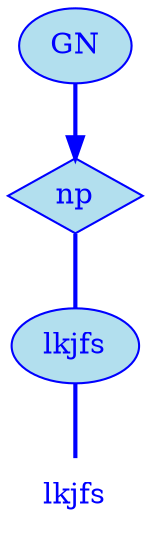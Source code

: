 digraph g {
	graph [bb="0,0,60,252"];
	node [label="\N"];
	graph [_draw_="c 5 -white C 5 -white P 4 0 0 0 252 60 252 60 0 ",
		xdotversion="1.2"];
	"mc1s1_t1#token84" [label=lkjfs, shape=plaintext, fillcolor=lightblue2, fontcolor=blue, pos="30,18", width="0.75", height="0.50", _ldraw_="F 14.000000 11 -Times-Roman c 4 -blue T 30 13 0 27 5 -lkjfs "];
	"mc1s1_W1#wordmc1s1_t1#token" [label=lkjfs, shape=ellipse, fillcolor=lightblue2, fontcolor=blue, pos="30,90", width="0.83", height="0.50", color=blue, style=filled, _draw_="S 6 -filled c 4 -blue C 10 -lightblue2 E 30 90 30 18 ", _ldraw_="F 14.000000 11 -Times-Roman c 4 -blue T 30 85 0 27 5 -lkjfs "];
	"mc1s1_P13#pos" [label=np, shape=diamond, fillcolor=lightblue2, fontcolor=blue, pos="30,162", width="0.75", height="0.50", color=blue, style=filled, _draw_="S 6 -filled c 4 -blue C 10 -lightblue2 P 4 30 180 3 162 30 144 57 162 ", _ldraw_="F 14.000000 11 -Times-Roman c 4 -blue T 30 157 0 17 2 -np "];
	"mc1s1_chk0#chunk" [label=GN, fillcolor=lightblue2, fontcolor=blue, pos="30,234", width="0.75", height="0.50", color=blue, style=filled, arrowhead=doubleoctagon, _draw_="S 6 -filled c 4 -blue C 10 -lightblue2 E 30 234 27 18 ", _ldraw_="F 14.000000 11 -Times-Roman c 4 -blue T 30 229 0 22 2 -GN "];
	"mc1s1_W1#wordmc1s1_t1#token" -> "mc1s1_t1#token84" [arrowhead=none, color=blue, fontcolor=blue, style=bold, minlen=1, pos="30,72 30,61 30,47 30,36", _draw_="S 4 -bold c 4 -blue B 4 30 72 30 61 30 47 30 36 "];
	"mc1s1_P13#pos" -> "mc1s1_W1#wordmc1s1_t1#token" [arrowhead=none, color=blue, fontcolor=blue, style=bold, minlen=1, pos="30,144 30,133 30,119 30,108", _draw_="S 4 -bold c 4 -blue B 4 30 144 30 133 30 119 30 108 "];
	"mc1s1_chk0#chunk" -> "mc1s1_P13#pos" [color=blue, fontcolor=blue, style=bold, minlen=1, pos="e,30,180 30,216 30,208 30,199 30,190", shape=normal, _draw_="S 4 -bold c 4 -blue B 4 30 216 30 208 30 199 30 190 ", _hdraw_="S 5 -solid S 15 -setlinewidth(1) c 4 -blue C 4 -blue P 3 34 190 30 180 27 190 "];
}
